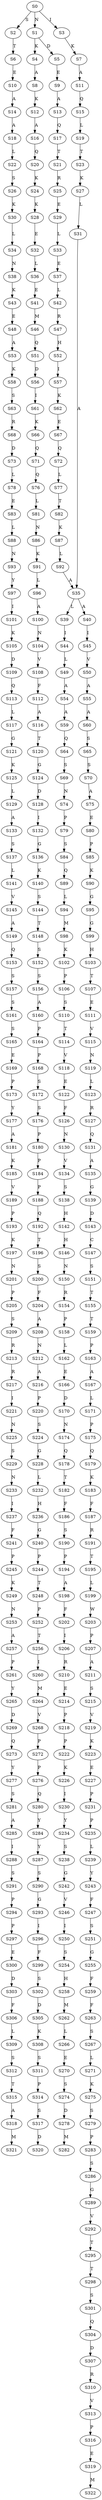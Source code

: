 strict digraph  {
	S0 -> S1 [ label = N ];
	S0 -> S2 [ label = S ];
	S0 -> S3 [ label = I ];
	S1 -> S4 [ label = K ];
	S1 -> S5 [ label = D ];
	S2 -> S6 [ label = T ];
	S3 -> S7 [ label = K ];
	S4 -> S8 [ label = A ];
	S5 -> S9 [ label = E ];
	S6 -> S10 [ label = E ];
	S7 -> S11 [ label = A ];
	S8 -> S12 [ label = K ];
	S9 -> S13 [ label = A ];
	S10 -> S14 [ label = A ];
	S11 -> S15 [ label = Q ];
	S12 -> S16 [ label = A ];
	S13 -> S17 [ label = Q ];
	S14 -> S18 [ label = A ];
	S15 -> S19 [ label = L ];
	S16 -> S20 [ label = Q ];
	S17 -> S21 [ label = T ];
	S18 -> S22 [ label = L ];
	S19 -> S23 [ label = T ];
	S20 -> S24 [ label = K ];
	S21 -> S25 [ label = R ];
	S22 -> S26 [ label = S ];
	S23 -> S27 [ label = K ];
	S24 -> S28 [ label = K ];
	S25 -> S29 [ label = E ];
	S26 -> S30 [ label = K ];
	S27 -> S31 [ label = L ];
	S28 -> S32 [ label = E ];
	S29 -> S33 [ label = L ];
	S30 -> S34 [ label = L ];
	S31 -> S35 [ label = A ];
	S32 -> S36 [ label = L ];
	S33 -> S37 [ label = E ];
	S34 -> S38 [ label = N ];
	S35 -> S39 [ label = L ];
	S35 -> S40 [ label = A ];
	S36 -> S41 [ label = E ];
	S37 -> S42 [ label = L ];
	S38 -> S43 [ label = K ];
	S39 -> S44 [ label = I ];
	S40 -> S45 [ label = I ];
	S41 -> S46 [ label = M ];
	S42 -> S47 [ label = R ];
	S43 -> S48 [ label = E ];
	S44 -> S49 [ label = L ];
	S45 -> S50 [ label = V ];
	S46 -> S51 [ label = Q ];
	S47 -> S52 [ label = H ];
	S48 -> S53 [ label = A ];
	S49 -> S54 [ label = A ];
	S50 -> S55 [ label = A ];
	S51 -> S56 [ label = D ];
	S52 -> S57 [ label = I ];
	S53 -> S58 [ label = K ];
	S54 -> S59 [ label = A ];
	S55 -> S60 [ label = A ];
	S56 -> S61 [ label = I ];
	S57 -> S62 [ label = K ];
	S58 -> S63 [ label = S ];
	S59 -> S64 [ label = Q ];
	S60 -> S65 [ label = S ];
	S61 -> S66 [ label = K ];
	S62 -> S67 [ label = E ];
	S63 -> S68 [ label = R ];
	S64 -> S69 [ label = S ];
	S65 -> S70 [ label = S ];
	S66 -> S71 [ label = Q ];
	S67 -> S72 [ label = Q ];
	S68 -> S73 [ label = D ];
	S69 -> S74 [ label = N ];
	S70 -> S75 [ label = A ];
	S71 -> S76 [ label = Q ];
	S72 -> S77 [ label = L ];
	S73 -> S78 [ label = L ];
	S74 -> S79 [ label = P ];
	S75 -> S80 [ label = E ];
	S76 -> S81 [ label = L ];
	S77 -> S82 [ label = T ];
	S78 -> S83 [ label = E ];
	S79 -> S84 [ label = S ];
	S80 -> S85 [ label = P ];
	S81 -> S86 [ label = N ];
	S82 -> S87 [ label = K ];
	S83 -> S88 [ label = L ];
	S84 -> S89 [ label = Q ];
	S85 -> S90 [ label = K ];
	S86 -> S91 [ label = K ];
	S87 -> S92 [ label = L ];
	S88 -> S93 [ label = N ];
	S89 -> S94 [ label = L ];
	S90 -> S95 [ label = G ];
	S91 -> S96 [ label = L ];
	S92 -> S35 [ label = A ];
	S93 -> S97 [ label = Y ];
	S94 -> S98 [ label = M ];
	S95 -> S99 [ label = G ];
	S96 -> S100 [ label = A ];
	S97 -> S101 [ label = I ];
	S98 -> S102 [ label = K ];
	S99 -> S103 [ label = H ];
	S100 -> S104 [ label = N ];
	S101 -> S105 [ label = K ];
	S102 -> S106 [ label = P ];
	S103 -> S107 [ label = T ];
	S104 -> S108 [ label = V ];
	S105 -> S109 [ label = D ];
	S106 -> S110 [ label = S ];
	S107 -> S111 [ label = E ];
	S108 -> S112 [ label = F ];
	S109 -> S113 [ label = Q ];
	S110 -> S114 [ label = T ];
	S111 -> S115 [ label = V ];
	S112 -> S116 [ label = A ];
	S113 -> S117 [ label = L ];
	S114 -> S118 [ label = V ];
	S115 -> S119 [ label = N ];
	S116 -> S120 [ label = T ];
	S117 -> S121 [ label = G ];
	S118 -> S122 [ label = E ];
	S119 -> S123 [ label = L ];
	S120 -> S124 [ label = G ];
	S121 -> S125 [ label = K ];
	S122 -> S126 [ label = F ];
	S123 -> S127 [ label = R ];
	S124 -> S128 [ label = D ];
	S125 -> S129 [ label = L ];
	S126 -> S130 [ label = N ];
	S127 -> S131 [ label = Q ];
	S128 -> S132 [ label = I ];
	S129 -> S133 [ label = A ];
	S130 -> S134 [ label = V ];
	S131 -> S135 [ label = A ];
	S132 -> S136 [ label = G ];
	S133 -> S137 [ label = S ];
	S134 -> S138 [ label = S ];
	S135 -> S139 [ label = G ];
	S136 -> S140 [ label = K ];
	S137 -> S141 [ label = L ];
	S138 -> S142 [ label = H ];
	S139 -> S143 [ label = D ];
	S140 -> S144 [ label = S ];
	S141 -> S145 [ label = V ];
	S142 -> S146 [ label = H ];
	S143 -> S147 [ label = C ];
	S144 -> S148 [ label = T ];
	S145 -> S149 [ label = A ];
	S146 -> S150 [ label = N ];
	S147 -> S151 [ label = S ];
	S148 -> S152 [ label = S ];
	S149 -> S153 [ label = Q ];
	S150 -> S154 [ label = R ];
	S151 -> S155 [ label = T ];
	S152 -> S156 [ label = S ];
	S153 -> S157 [ label = S ];
	S154 -> S158 [ label = P ];
	S155 -> S159 [ label = T ];
	S156 -> S160 [ label = A ];
	S157 -> S161 [ label = S ];
	S158 -> S162 [ label = L ];
	S159 -> S163 [ label = P ];
	S160 -> S164 [ label = P ];
	S161 -> S165 [ label = S ];
	S162 -> S166 [ label = E ];
	S163 -> S167 [ label = A ];
	S164 -> S168 [ label = P ];
	S165 -> S169 [ label = E ];
	S166 -> S170 [ label = D ];
	S167 -> S171 [ label = L ];
	S168 -> S172 [ label = S ];
	S169 -> S173 [ label = P ];
	S170 -> S174 [ label = N ];
	S171 -> S175 [ label = P ];
	S172 -> S176 [ label = S ];
	S173 -> S177 [ label = Y ];
	S174 -> S178 [ label = Q ];
	S175 -> S179 [ label = Q ];
	S176 -> S180 [ label = P ];
	S177 -> S181 [ label = A ];
	S178 -> S182 [ label = T ];
	S179 -> S183 [ label = K ];
	S180 -> S184 [ label = P ];
	S181 -> S185 [ label = K ];
	S182 -> S186 [ label = F ];
	S183 -> S187 [ label = F ];
	S184 -> S188 [ label = P ];
	S185 -> S189 [ label = V ];
	S186 -> S190 [ label = S ];
	S187 -> S191 [ label = R ];
	S188 -> S192 [ label = Q ];
	S189 -> S193 [ label = P ];
	S190 -> S194 [ label = P ];
	S191 -> S195 [ label = T ];
	S192 -> S196 [ label = T ];
	S193 -> S197 [ label = K ];
	S194 -> S198 [ label = A ];
	S195 -> S199 [ label = L ];
	S196 -> S200 [ label = S ];
	S197 -> S201 [ label = N ];
	S198 -> S202 [ label = F ];
	S199 -> S203 [ label = W ];
	S200 -> S204 [ label = F ];
	S201 -> S205 [ label = P ];
	S202 -> S206 [ label = I ];
	S203 -> S207 [ label = P ];
	S204 -> S208 [ label = A ];
	S205 -> S209 [ label = S ];
	S206 -> S210 [ label = R ];
	S207 -> S211 [ label = A ];
	S208 -> S212 [ label = N ];
	S209 -> S213 [ label = R ];
	S210 -> S214 [ label = E ];
	S211 -> S215 [ label = S ];
	S212 -> S216 [ label = A ];
	S213 -> S217 [ label = R ];
	S214 -> S218 [ label = P ];
	S215 -> S219 [ label = V ];
	S216 -> S220 [ label = P ];
	S217 -> S221 [ label = I ];
	S218 -> S222 [ label = P ];
	S219 -> S223 [ label = K ];
	S220 -> S224 [ label = S ];
	S221 -> S225 [ label = N ];
	S222 -> S226 [ label = K ];
	S223 -> S227 [ label = E ];
	S224 -> S228 [ label = G ];
	S225 -> S229 [ label = S ];
	S226 -> S230 [ label = I ];
	S227 -> S231 [ label = P ];
	S228 -> S232 [ label = L ];
	S229 -> S233 [ label = N ];
	S230 -> S234 [ label = Y ];
	S231 -> S235 [ label = P ];
	S232 -> S236 [ label = H ];
	S233 -> S237 [ label = I ];
	S234 -> S238 [ label = S ];
	S235 -> S239 [ label = L ];
	S236 -> S240 [ label = G ];
	S237 -> S241 [ label = F ];
	S238 -> S242 [ label = G ];
	S239 -> S243 [ label = Y ];
	S240 -> S244 [ label = P ];
	S241 -> S245 [ label = P ];
	S242 -> S246 [ label = V ];
	S243 -> S247 [ label = F ];
	S244 -> S248 [ label = T ];
	S245 -> S249 [ label = K ];
	S246 -> S250 [ label = I ];
	S247 -> S251 [ label = S ];
	S248 -> S252 [ label = P ];
	S249 -> S253 [ label = N ];
	S250 -> S254 [ label = S ];
	S251 -> S255 [ label = G ];
	S252 -> S256 [ label = T ];
	S253 -> S257 [ label = A ];
	S254 -> S258 [ label = H ];
	S255 -> S259 [ label = F ];
	S256 -> S260 [ label = I ];
	S257 -> S261 [ label = P ];
	S258 -> S262 [ label = M ];
	S259 -> S263 [ label = F ];
	S260 -> S264 [ label = M ];
	S261 -> S265 [ label = Y ];
	S262 -> S266 [ label = L ];
	S263 -> S267 [ label = S ];
	S264 -> S268 [ label = V ];
	S265 -> S269 [ label = D ];
	S266 -> S270 [ label = E ];
	S267 -> S271 [ label = L ];
	S268 -> S272 [ label = P ];
	S269 -> S273 [ label = Q ];
	S270 -> S274 [ label = S ];
	S271 -> S275 [ label = K ];
	S272 -> S276 [ label = P ];
	S273 -> S277 [ label = Y ];
	S274 -> S278 [ label = D ];
	S275 -> S279 [ label = S ];
	S276 -> S280 [ label = Q ];
	S277 -> S281 [ label = S ];
	S278 -> S282 [ label = M ];
	S279 -> S283 [ label = P ];
	S280 -> S284 [ label = Y ];
	S281 -> S285 [ label = A ];
	S283 -> S286 [ label = S ];
	S284 -> S287 [ label = Y ];
	S285 -> S288 [ label = I ];
	S286 -> S289 [ label = G ];
	S287 -> S290 [ label = S ];
	S288 -> S291 [ label = S ];
	S289 -> S292 [ label = V ];
	S290 -> S293 [ label = G ];
	S291 -> S294 [ label = P ];
	S292 -> S295 [ label = T ];
	S293 -> S296 [ label = I ];
	S294 -> S297 [ label = P ];
	S295 -> S298 [ label = T ];
	S296 -> S299 [ label = F ];
	S297 -> S300 [ label = E ];
	S298 -> S301 [ label = S ];
	S299 -> S302 [ label = S ];
	S300 -> S303 [ label = D ];
	S301 -> S304 [ label = Q ];
	S302 -> S305 [ label = D ];
	S303 -> S306 [ label = F ];
	S304 -> S307 [ label = D ];
	S305 -> S308 [ label = K ];
	S306 -> S309 [ label = L ];
	S307 -> S310 [ label = R ];
	S308 -> S311 [ label = S ];
	S309 -> S312 [ label = S ];
	S310 -> S313 [ label = V ];
	S311 -> S314 [ label = P ];
	S312 -> S315 [ label = T ];
	S313 -> S316 [ label = P ];
	S314 -> S317 [ label = S ];
	S315 -> S318 [ label = A ];
	S316 -> S319 [ label = E ];
	S317 -> S320 [ label = D ];
	S318 -> S321 [ label = M ];
	S319 -> S322 [ label = M ];
}

